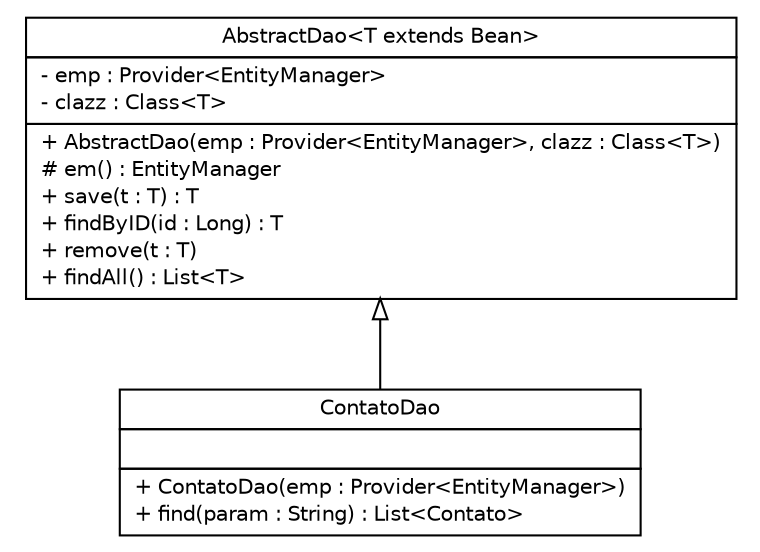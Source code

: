 #!/usr/local/bin/dot
#
# Class diagram 
# Generated by UMLGraph version 5.1 (http://www.umlgraph.org/)
#

digraph G {
	edge [fontname="Helvetica",fontsize=10,labelfontname="Helvetica",labelfontsize=10];
	node [fontname="Helvetica",fontsize=10,shape=plaintext];
	nodesep=0.25;
	ranksep=0.5;
	// br.net.meditec.server.dao.ContatoDao
	c764 [label=<<table title="br.net.meditec.server.dao.ContatoDao" border="0" cellborder="1" cellspacing="0" cellpadding="2" port="p" href="./ContatoDao.html">
		<tr><td><table border="0" cellspacing="0" cellpadding="1">
<tr><td align="center" balign="center"> ContatoDao </td></tr>
		</table></td></tr>
		<tr><td><table border="0" cellspacing="0" cellpadding="1">
<tr><td align="left" balign="left">  </td></tr>
		</table></td></tr>
		<tr><td><table border="0" cellspacing="0" cellpadding="1">
<tr><td align="left" balign="left"> + ContatoDao(emp : Provider&lt;EntityManager&gt;) </td></tr>
<tr><td align="left" balign="left"> + find(param : String) : List&lt;Contato&gt; </td></tr>
		</table></td></tr>
		</table>>, fontname="Helvetica", fontcolor="black", fontsize=10.0];
	// br.net.meditec.server.dao.AbstractDao<T extends br.net.meditec.server.model.Bean>
	c765 [label=<<table title="br.net.meditec.server.dao.AbstractDao" border="0" cellborder="1" cellspacing="0" cellpadding="2" port="p" href="./AbstractDao.html">
		<tr><td><table border="0" cellspacing="0" cellpadding="1">
<tr><td align="center" balign="center"> AbstractDao&lt;T extends Bean&gt; </td></tr>
		</table></td></tr>
		<tr><td><table border="0" cellspacing="0" cellpadding="1">
<tr><td align="left" balign="left"> - emp : Provider&lt;EntityManager&gt; </td></tr>
<tr><td align="left" balign="left"> - clazz : Class&lt;T&gt; </td></tr>
		</table></td></tr>
		<tr><td><table border="0" cellspacing="0" cellpadding="1">
<tr><td align="left" balign="left"> + AbstractDao(emp : Provider&lt;EntityManager&gt;, clazz : Class&lt;T&gt;) </td></tr>
<tr><td align="left" balign="left"> # em() : EntityManager </td></tr>
<tr><td align="left" balign="left"> + save(t : T) : T </td></tr>
<tr><td align="left" balign="left"> + findByID(id : Long) : T </td></tr>
<tr><td align="left" balign="left"> + remove(t : T) </td></tr>
<tr><td align="left" balign="left"> + findAll() : List&lt;T&gt; </td></tr>
		</table></td></tr>
		</table>>, fontname="Helvetica", fontcolor="black", fontsize=10.0];
	//br.net.meditec.server.dao.ContatoDao extends br.net.meditec.server.dao.AbstractDao<br.net.meditec.server.model.Contato>
	c765:p -> c764:p [dir=back,arrowtail=empty];
}

